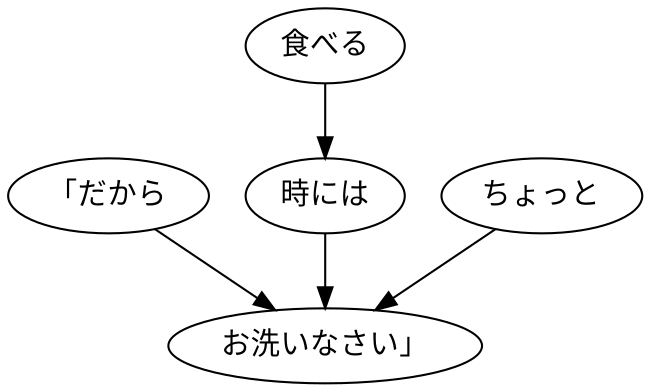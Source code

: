 digraph graph7716 {
	node0 [label="「だから"];
	node1 [label="食べる"];
	node2 [label="時には"];
	node3 [label="ちょっと"];
	node4 [label="お洗いなさい」"];
	node0 -> node4;
	node1 -> node2;
	node2 -> node4;
	node3 -> node4;
}
